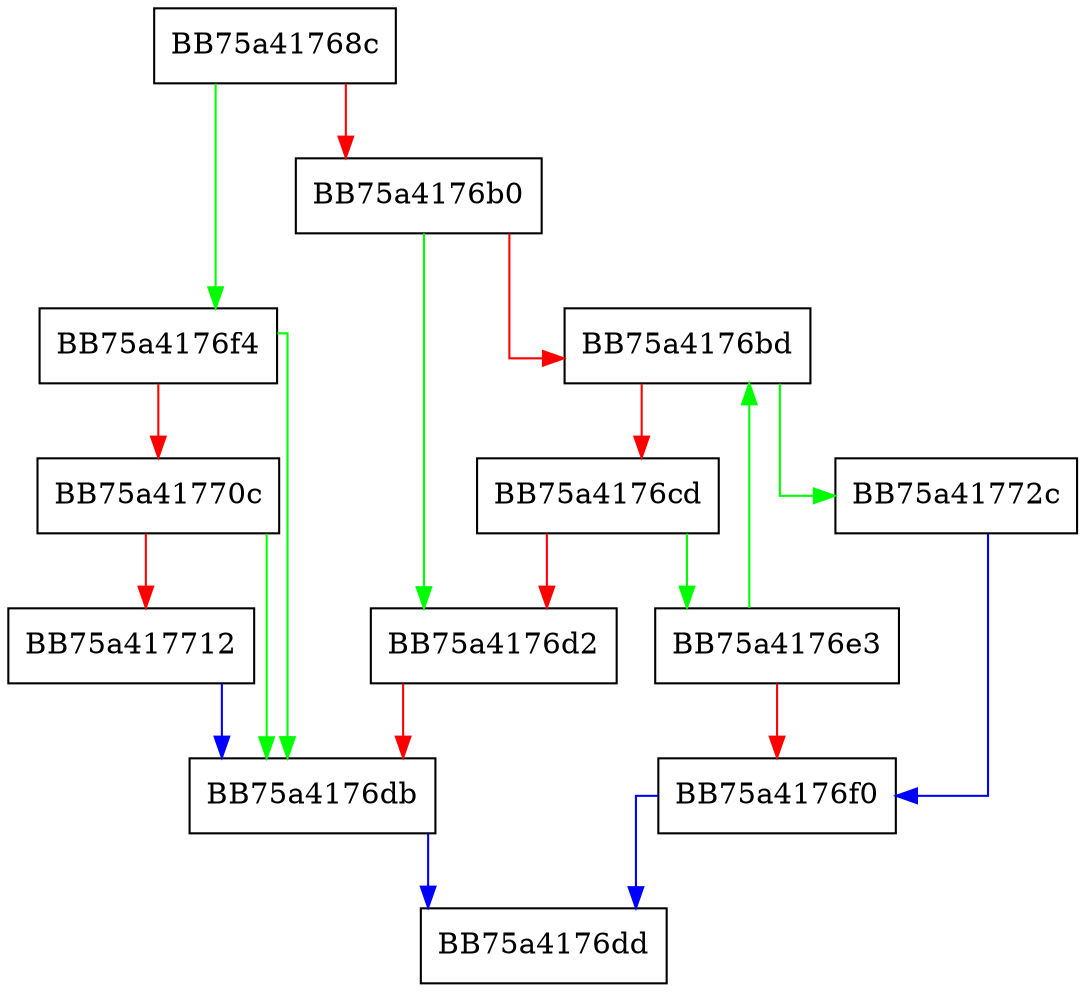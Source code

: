 digraph TryCreate {
  node [shape="box"];
  graph [splines=ortho];
  BB75a41768c -> BB75a4176f4 [color="green"];
  BB75a41768c -> BB75a4176b0 [color="red"];
  BB75a4176b0 -> BB75a4176d2 [color="green"];
  BB75a4176b0 -> BB75a4176bd [color="red"];
  BB75a4176bd -> BB75a41772c [color="green"];
  BB75a4176bd -> BB75a4176cd [color="red"];
  BB75a4176cd -> BB75a4176e3 [color="green"];
  BB75a4176cd -> BB75a4176d2 [color="red"];
  BB75a4176d2 -> BB75a4176db [color="red"];
  BB75a4176db -> BB75a4176dd [color="blue"];
  BB75a4176e3 -> BB75a4176bd [color="green"];
  BB75a4176e3 -> BB75a4176f0 [color="red"];
  BB75a4176f0 -> BB75a4176dd [color="blue"];
  BB75a4176f4 -> BB75a4176db [color="green"];
  BB75a4176f4 -> BB75a41770c [color="red"];
  BB75a41770c -> BB75a4176db [color="green"];
  BB75a41770c -> BB75a417712 [color="red"];
  BB75a417712 -> BB75a4176db [color="blue"];
  BB75a41772c -> BB75a4176f0 [color="blue"];
}